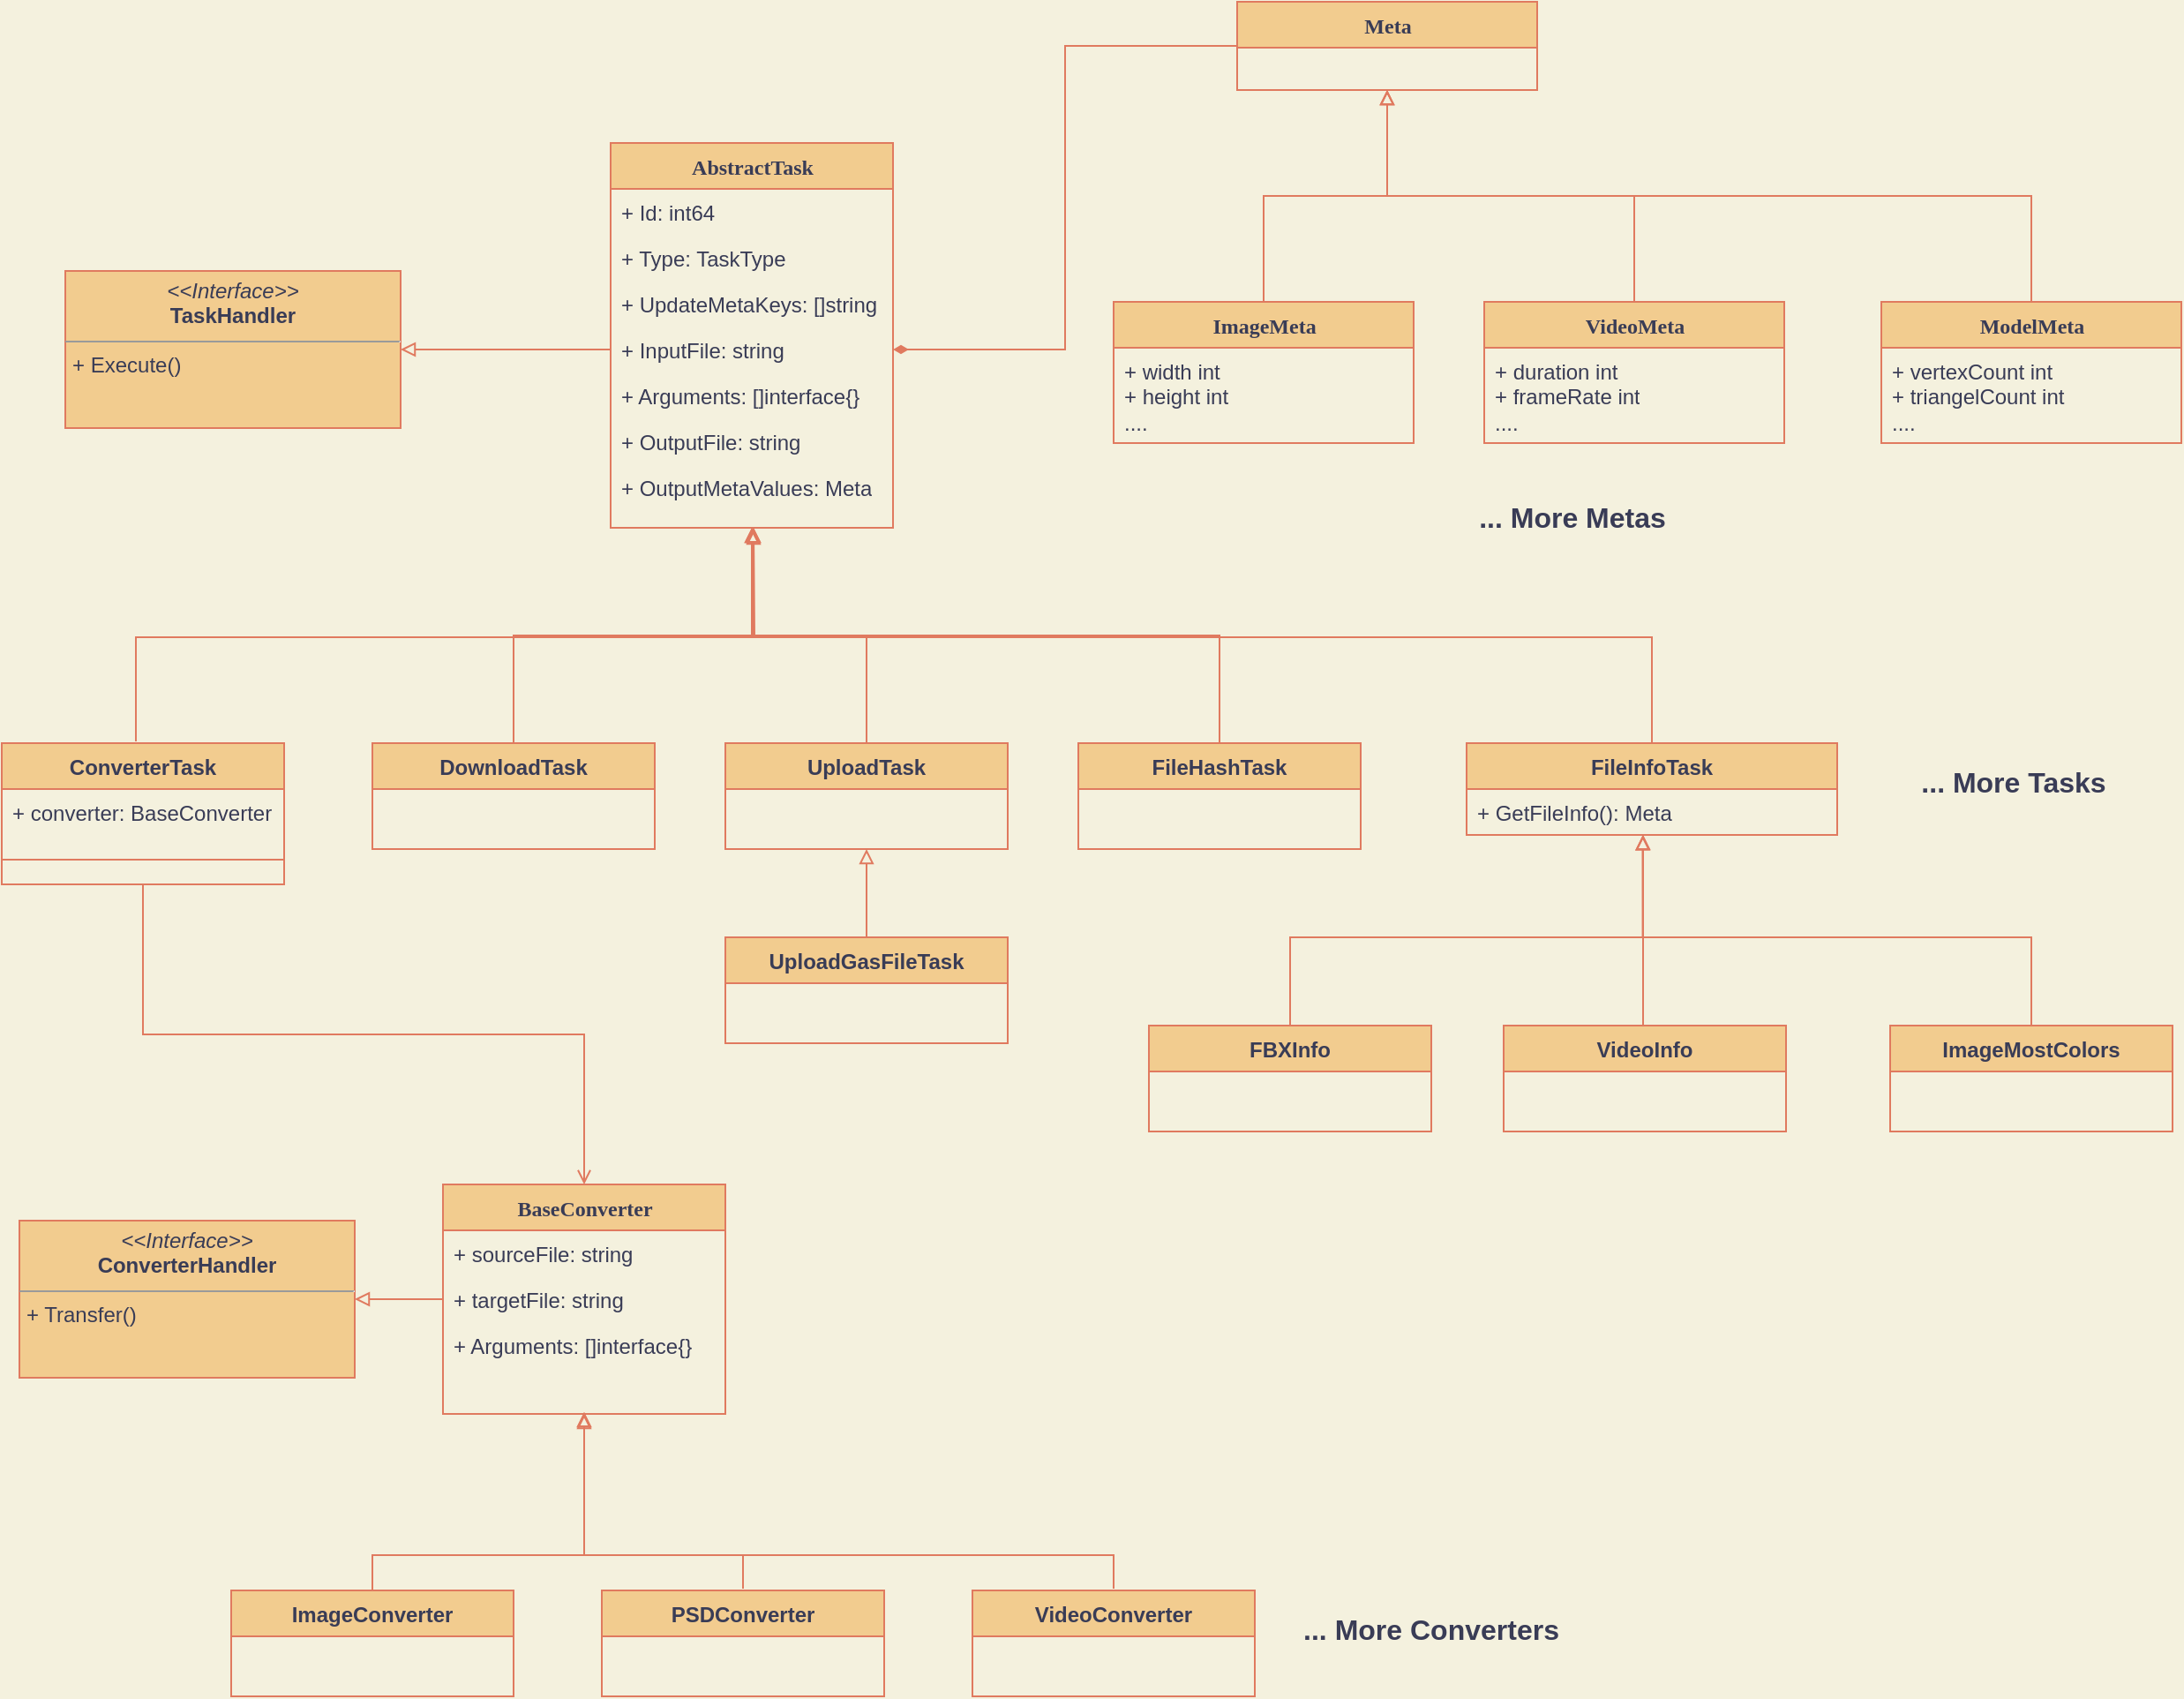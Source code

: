 <mxfile version="16.6.1" type="github">
  <diagram name="Page-1" id="9f46799a-70d6-7492-0946-bef42562c5a5">
    <mxGraphModel dx="1299" dy="684" grid="1" gridSize="10" guides="1" tooltips="1" connect="1" arrows="1" fold="1" page="1" pageScale="1" pageWidth="1100" pageHeight="850" background="#F4F1DE" math="0" shadow="0">
      <root>
        <mxCell id="0" />
        <mxCell id="1" parent="0" />
        <mxCell id="78961159f06e98e8-56" value="AbstractTask" style="swimlane;html=1;fontStyle=1;align=center;verticalAlign=top;childLayout=stackLayout;horizontal=1;startSize=26;horizontalStack=0;resizeParent=1;resizeLast=0;collapsible=1;marginBottom=0;swimlaneFillColor=none;rounded=0;shadow=0;comic=0;labelBackgroundColor=none;strokeWidth=1;fillColor=#F2CC8F;fontFamily=Verdana;fontSize=12;strokeColor=#E07A5F;fontColor=#393C56;" parent="1" vertex="1">
          <mxGeometry x="665" y="170" width="160" height="218" as="geometry" />
        </mxCell>
        <mxCell id="78961159f06e98e8-57" value="+ Id: int64" style="text;html=1;strokeColor=none;fillColor=none;align=left;verticalAlign=top;spacingLeft=4;spacingRight=4;whiteSpace=wrap;overflow=hidden;rotatable=0;points=[[0,0.5],[1,0.5]];portConstraint=eastwest;fontColor=#393C56;" parent="78961159f06e98e8-56" vertex="1">
          <mxGeometry y="26" width="160" height="26" as="geometry" />
        </mxCell>
        <mxCell id="78961159f06e98e8-58" value="+ Type: TaskType" style="text;html=1;strokeColor=none;fillColor=none;align=left;verticalAlign=top;spacingLeft=4;spacingRight=4;whiteSpace=wrap;overflow=hidden;rotatable=0;points=[[0,0.5],[1,0.5]];portConstraint=eastwest;fontColor=#393C56;" parent="78961159f06e98e8-56" vertex="1">
          <mxGeometry y="52" width="160" height="26" as="geometry" />
        </mxCell>
        <mxCell id="78961159f06e98e8-59" value="+ UpdateMetaKeys: []string" style="text;html=1;strokeColor=none;fillColor=none;align=left;verticalAlign=top;spacingLeft=4;spacingRight=4;whiteSpace=wrap;overflow=hidden;rotatable=0;points=[[0,0.5],[1,0.5]];portConstraint=eastwest;fontColor=#393C56;" parent="78961159f06e98e8-56" vertex="1">
          <mxGeometry y="78" width="160" height="26" as="geometry" />
        </mxCell>
        <mxCell id="78961159f06e98e8-60" value="+ InputFile: string" style="text;html=1;strokeColor=none;fillColor=none;align=left;verticalAlign=top;spacingLeft=4;spacingRight=4;whiteSpace=wrap;overflow=hidden;rotatable=0;points=[[0,0.5],[1,0.5]];portConstraint=eastwest;fontColor=#393C56;" parent="78961159f06e98e8-56" vertex="1">
          <mxGeometry y="104" width="160" height="26" as="geometry" />
        </mxCell>
        <mxCell id="78961159f06e98e8-61" value="+ Arguments: []interface{}" style="text;html=1;strokeColor=none;fillColor=none;align=left;verticalAlign=top;spacingLeft=4;spacingRight=4;whiteSpace=wrap;overflow=hidden;rotatable=0;points=[[0,0.5],[1,0.5]];portConstraint=eastwest;fontColor=#393C56;" parent="78961159f06e98e8-56" vertex="1">
          <mxGeometry y="130" width="160" height="26" as="geometry" />
        </mxCell>
        <mxCell id="78961159f06e98e8-62" value="+ OutputFile: string" style="text;html=1;strokeColor=none;fillColor=none;align=left;verticalAlign=top;spacingLeft=4;spacingRight=4;whiteSpace=wrap;overflow=hidden;rotatable=0;points=[[0,0.5],[1,0.5]];portConstraint=eastwest;fontColor=#393C56;" parent="78961159f06e98e8-56" vertex="1">
          <mxGeometry y="156" width="160" height="26" as="geometry" />
        </mxCell>
        <mxCell id="78961159f06e98e8-63" value="+ OutputMetaValues: Meta" style="text;html=1;strokeColor=none;fillColor=none;align=left;verticalAlign=top;spacingLeft=4;spacingRight=4;whiteSpace=wrap;overflow=hidden;rotatable=0;points=[[0,0.5],[1,0.5]];portConstraint=eastwest;fontColor=#393C56;" parent="78961159f06e98e8-56" vertex="1">
          <mxGeometry y="182" width="160" height="26" as="geometry" />
        </mxCell>
        <mxCell id="aqvFtbzbaOLSPgo1s1Vt-6" value="&lt;p style=&quot;margin: 0px ; margin-top: 4px ; text-align: center&quot;&gt;&lt;i&gt;&amp;lt;&amp;lt;Interface&amp;gt;&amp;gt;&lt;/i&gt;&lt;br&gt;&lt;b&gt;TaskHandler&lt;/b&gt;&lt;/p&gt;&lt;hr size=&quot;1&quot;&gt;&lt;p style=&quot;margin: 0px ; margin-left: 4px&quot;&gt;+ Execute()&lt;/p&gt;" style="verticalAlign=top;align=left;overflow=fill;fontSize=12;fontFamily=Helvetica;html=1;fillColor=#F2CC8F;strokeColor=#E07A5F;fontColor=#393C56;" vertex="1" parent="1">
          <mxGeometry x="356" y="242.5" width="190" height="89" as="geometry" />
        </mxCell>
        <mxCell id="aqvFtbzbaOLSPgo1s1Vt-67" style="edgeStyle=orthogonalEdgeStyle;rounded=0;orthogonalLoop=1;jettySize=auto;html=1;exitX=0.5;exitY=0;exitDx=0;exitDy=0;entryX=0.5;entryY=1;entryDx=0;entryDy=0;fontSize=12;endArrow=block;endFill=0;labelBackgroundColor=#F4F1DE;strokeColor=#E07A5F;fontColor=#393C56;" edge="1" parent="1" source="aqvFtbzbaOLSPgo1s1Vt-8" target="78961159f06e98e8-56">
          <mxGeometry relative="1" as="geometry" />
        </mxCell>
        <mxCell id="aqvFtbzbaOLSPgo1s1Vt-8" value="DownloadTask" style="swimlane;fontStyle=1;align=center;verticalAlign=top;childLayout=stackLayout;horizontal=1;startSize=26;horizontalStack=0;resizeParent=1;resizeParentMax=0;resizeLast=0;collapsible=1;marginBottom=0;fillColor=#F2CC8F;strokeColor=#E07A5F;fontColor=#393C56;" vertex="1" parent="1">
          <mxGeometry x="530" y="510" width="160" height="60" as="geometry" />
        </mxCell>
        <mxCell id="aqvFtbzbaOLSPgo1s1Vt-68" style="edgeStyle=orthogonalEdgeStyle;rounded=0;orthogonalLoop=1;jettySize=auto;html=1;fontSize=12;endArrow=block;endFill=0;labelBackgroundColor=#F4F1DE;strokeColor=#E07A5F;fontColor=#393C56;" edge="1" parent="1" source="aqvFtbzbaOLSPgo1s1Vt-12">
          <mxGeometry relative="1" as="geometry">
            <mxPoint x="746" y="388" as="targetPoint" />
            <mxPoint x="806" y="508" as="sourcePoint" />
          </mxGeometry>
        </mxCell>
        <mxCell id="aqvFtbzbaOLSPgo1s1Vt-12" value="UploadTask" style="swimlane;fontStyle=1;align=center;verticalAlign=top;childLayout=stackLayout;horizontal=1;startSize=26;horizontalStack=0;resizeParent=1;resizeParentMax=0;resizeLast=0;collapsible=1;marginBottom=0;fillColor=#F2CC8F;strokeColor=#E07A5F;fontColor=#393C56;" vertex="1" parent="1">
          <mxGeometry x="730" y="510" width="160" height="60" as="geometry" />
        </mxCell>
        <mxCell id="aqvFtbzbaOLSPgo1s1Vt-69" style="edgeStyle=orthogonalEdgeStyle;rounded=0;orthogonalLoop=1;jettySize=auto;html=1;exitX=0.5;exitY=0;exitDx=0;exitDy=0;entryX=0.5;entryY=1;entryDx=0;entryDy=0;fontSize=12;endArrow=block;endFill=0;labelBackgroundColor=#F4F1DE;strokeColor=#E07A5F;fontColor=#393C56;" edge="1" parent="1" source="aqvFtbzbaOLSPgo1s1Vt-13" target="78961159f06e98e8-56">
          <mxGeometry relative="1" as="geometry" />
        </mxCell>
        <mxCell id="aqvFtbzbaOLSPgo1s1Vt-13" value="FileHashTask" style="swimlane;fontStyle=1;align=center;verticalAlign=top;childLayout=stackLayout;horizontal=1;startSize=26;horizontalStack=0;resizeParent=1;resizeParentMax=0;resizeLast=0;collapsible=1;marginBottom=0;fillColor=#F2CC8F;strokeColor=#E07A5F;fontColor=#393C56;" vertex="1" parent="1">
          <mxGeometry x="930" y="510" width="160" height="60" as="geometry" />
        </mxCell>
        <mxCell id="aqvFtbzbaOLSPgo1s1Vt-71" style="edgeStyle=orthogonalEdgeStyle;rounded=0;orthogonalLoop=1;jettySize=auto;html=1;exitX=0.5;exitY=0;exitDx=0;exitDy=0;fontSize=12;endArrow=block;endFill=0;labelBackgroundColor=#F4F1DE;strokeColor=#E07A5F;fontColor=#393C56;" edge="1" parent="1">
          <mxGeometry relative="1" as="geometry">
            <mxPoint x="746" y="389" as="targetPoint" />
            <mxPoint x="396" y="509" as="sourcePoint" />
            <Array as="points">
              <mxPoint x="396" y="450" />
              <mxPoint x="746" y="450" />
            </Array>
          </mxGeometry>
        </mxCell>
        <mxCell id="aqvFtbzbaOLSPgo1s1Vt-82" style="edgeStyle=orthogonalEdgeStyle;rounded=0;orthogonalLoop=1;jettySize=auto;html=1;exitX=0.5;exitY=1;exitDx=0;exitDy=0;entryX=0.5;entryY=0;entryDx=0;entryDy=0;fontSize=12;endArrow=open;endFill=0;labelBackgroundColor=#F4F1DE;strokeColor=#E07A5F;fontColor=#393C56;" edge="1" parent="1" source="aqvFtbzbaOLSPgo1s1Vt-15" target="aqvFtbzbaOLSPgo1s1Vt-26">
          <mxGeometry relative="1" as="geometry" />
        </mxCell>
        <mxCell id="aqvFtbzbaOLSPgo1s1Vt-15" value="ConverterTask" style="swimlane;fontStyle=1;align=center;verticalAlign=top;childLayout=stackLayout;horizontal=1;startSize=26;horizontalStack=0;resizeParent=1;resizeParentMax=0;resizeLast=0;collapsible=1;marginBottom=0;fillColor=#F2CC8F;strokeColor=#E07A5F;fontColor=#393C56;" vertex="1" parent="1">
          <mxGeometry x="320" y="510" width="160" height="80" as="geometry" />
        </mxCell>
        <mxCell id="aqvFtbzbaOLSPgo1s1Vt-16" value="+ converter: BaseConverter" style="text;strokeColor=none;fillColor=none;align=left;verticalAlign=top;spacingLeft=4;spacingRight=4;overflow=hidden;rotatable=0;points=[[0,0.5],[1,0.5]];portConstraint=eastwest;fontColor=#393C56;" vertex="1" parent="aqvFtbzbaOLSPgo1s1Vt-15">
          <mxGeometry y="26" width="160" height="26" as="geometry" />
        </mxCell>
        <mxCell id="aqvFtbzbaOLSPgo1s1Vt-17" value="" style="line;strokeWidth=1;fillColor=none;align=left;verticalAlign=middle;spacingTop=-1;spacingLeft=3;spacingRight=3;rotatable=0;labelPosition=right;points=[];portConstraint=eastwest;labelBackgroundColor=#F4F1DE;strokeColor=#E07A5F;fontColor=#393C56;" vertex="1" parent="aqvFtbzbaOLSPgo1s1Vt-15">
          <mxGeometry y="52" width="160" height="28" as="geometry" />
        </mxCell>
        <mxCell id="aqvFtbzbaOLSPgo1s1Vt-22" value="&lt;font style=&quot;font-size: 16px&quot;&gt;&lt;b&gt;... More Tasks&lt;/b&gt;&lt;/font&gt;" style="text;html=1;strokeColor=none;fillColor=none;align=center;verticalAlign=middle;whiteSpace=wrap;rounded=0;fontColor=#393C56;" vertex="1" parent="1">
          <mxGeometry x="1390" y="520" width="140" height="24" as="geometry" />
        </mxCell>
        <mxCell id="aqvFtbzbaOLSPgo1s1Vt-72" style="edgeStyle=orthogonalEdgeStyle;rounded=0;orthogonalLoop=1;jettySize=auto;html=1;exitX=0.5;exitY=0;exitDx=0;exitDy=0;entryX=0.5;entryY=1;entryDx=0;entryDy=0;fontSize=12;endArrow=block;endFill=0;labelBackgroundColor=#F4F1DE;strokeColor=#E07A5F;fontColor=#393C56;" edge="1" parent="1" source="aqvFtbzbaOLSPgo1s1Vt-23" target="aqvFtbzbaOLSPgo1s1Vt-12">
          <mxGeometry relative="1" as="geometry" />
        </mxCell>
        <mxCell id="aqvFtbzbaOLSPgo1s1Vt-23" value="UploadGasFileTask" style="swimlane;fontStyle=1;align=center;verticalAlign=top;childLayout=stackLayout;horizontal=1;startSize=26;horizontalStack=0;resizeParent=1;resizeParentMax=0;resizeLast=0;collapsible=1;marginBottom=0;fillColor=#F2CC8F;strokeColor=#E07A5F;fontColor=#393C56;" vertex="1" parent="1">
          <mxGeometry x="730" y="620" width="160" height="60" as="geometry" />
        </mxCell>
        <mxCell id="aqvFtbzbaOLSPgo1s1Vt-24" value="&lt;p style=&quot;margin: 0px ; margin-top: 4px ; text-align: center&quot;&gt;&lt;i&gt;&amp;lt;&amp;lt;Interface&amp;gt;&amp;gt;&lt;/i&gt;&lt;br&gt;&lt;b&gt;ConverterHandler&lt;/b&gt;&lt;/p&gt;&lt;hr size=&quot;1&quot;&gt;&lt;p style=&quot;margin: 0px ; margin-left: 4px&quot;&gt;+ Transfer()&lt;/p&gt;" style="verticalAlign=top;align=left;overflow=fill;fontSize=12;fontFamily=Helvetica;html=1;fillColor=#F2CC8F;strokeColor=#E07A5F;fontColor=#393C56;" vertex="1" parent="1">
          <mxGeometry x="330" y="780.5" width="190" height="89" as="geometry" />
        </mxCell>
        <mxCell id="aqvFtbzbaOLSPgo1s1Vt-26" value="BaseConverter" style="swimlane;html=1;fontStyle=1;align=center;verticalAlign=top;childLayout=stackLayout;horizontal=1;startSize=26;horizontalStack=0;resizeParent=1;resizeLast=0;collapsible=1;marginBottom=0;swimlaneFillColor=none;rounded=0;shadow=0;comic=0;labelBackgroundColor=none;strokeWidth=1;fillColor=#F2CC8F;fontFamily=Verdana;fontSize=12;strokeColor=#E07A5F;fontColor=#393C56;" vertex="1" parent="1">
          <mxGeometry x="570" y="760" width="160" height="130" as="geometry" />
        </mxCell>
        <mxCell id="aqvFtbzbaOLSPgo1s1Vt-27" value="+ sourceFile: string" style="text;html=1;strokeColor=none;fillColor=none;align=left;verticalAlign=top;spacingLeft=4;spacingRight=4;whiteSpace=wrap;overflow=hidden;rotatable=0;points=[[0,0.5],[1,0.5]];portConstraint=eastwest;fontColor=#393C56;" vertex="1" parent="aqvFtbzbaOLSPgo1s1Vt-26">
          <mxGeometry y="26" width="160" height="26" as="geometry" />
        </mxCell>
        <mxCell id="aqvFtbzbaOLSPgo1s1Vt-28" value="+ targetFile: string" style="text;html=1;strokeColor=none;fillColor=none;align=left;verticalAlign=top;spacingLeft=4;spacingRight=4;whiteSpace=wrap;overflow=hidden;rotatable=0;points=[[0,0.5],[1,0.5]];portConstraint=eastwest;fontColor=#393C56;" vertex="1" parent="aqvFtbzbaOLSPgo1s1Vt-26">
          <mxGeometry y="52" width="160" height="26" as="geometry" />
        </mxCell>
        <mxCell id="aqvFtbzbaOLSPgo1s1Vt-31" value="+ Arguments: []interface{}" style="text;html=1;strokeColor=none;fillColor=none;align=left;verticalAlign=top;spacingLeft=4;spacingRight=4;whiteSpace=wrap;overflow=hidden;rotatable=0;points=[[0,0.5],[1,0.5]];portConstraint=eastwest;fontColor=#393C56;" vertex="1" parent="aqvFtbzbaOLSPgo1s1Vt-26">
          <mxGeometry y="78" width="160" height="26" as="geometry" />
        </mxCell>
        <mxCell id="aqvFtbzbaOLSPgo1s1Vt-70" style="edgeStyle=orthogonalEdgeStyle;rounded=0;orthogonalLoop=1;jettySize=auto;html=1;exitX=0.5;exitY=0;exitDx=0;exitDy=0;fontSize=12;endArrow=block;endFill=0;labelBackgroundColor=#F4F1DE;strokeColor=#E07A5F;fontColor=#393C56;" edge="1" parent="1" source="aqvFtbzbaOLSPgo1s1Vt-34">
          <mxGeometry relative="1" as="geometry">
            <mxPoint x="746" y="388" as="targetPoint" />
            <mxPoint x="1251" y="508" as="sourcePoint" />
            <Array as="points">
              <mxPoint x="1255" y="450" />
              <mxPoint x="746" y="450" />
            </Array>
          </mxGeometry>
        </mxCell>
        <mxCell id="aqvFtbzbaOLSPgo1s1Vt-34" value="FileInfoTask" style="swimlane;fontStyle=1;align=center;verticalAlign=top;childLayout=stackLayout;horizontal=1;startSize=26;horizontalStack=0;resizeParent=1;resizeParentMax=0;resizeLast=0;collapsible=1;marginBottom=0;fillColor=#F2CC8F;strokeColor=#E07A5F;fontColor=#393C56;" vertex="1" parent="1">
          <mxGeometry x="1150" y="510" width="210" height="52" as="geometry" />
        </mxCell>
        <mxCell id="aqvFtbzbaOLSPgo1s1Vt-36" value="+ GetFileInfo(): Meta" style="text;strokeColor=none;fillColor=none;align=left;verticalAlign=top;spacingLeft=4;spacingRight=4;overflow=hidden;rotatable=0;points=[[0,0.5],[1,0.5]];portConstraint=eastwest;fontSize=12;fontColor=#393C56;" vertex="1" parent="aqvFtbzbaOLSPgo1s1Vt-34">
          <mxGeometry y="26" width="210" height="26" as="geometry" />
        </mxCell>
        <mxCell id="aqvFtbzbaOLSPgo1s1Vt-73" style="edgeStyle=orthogonalEdgeStyle;rounded=0;orthogonalLoop=1;jettySize=auto;html=1;exitX=0.5;exitY=0;exitDx=0;exitDy=0;entryX=0.475;entryY=0.969;entryDx=0;entryDy=0;entryPerimeter=0;fontSize=12;endArrow=block;endFill=0;labelBackgroundColor=#F4F1DE;strokeColor=#E07A5F;fontColor=#393C56;" edge="1" parent="1">
          <mxGeometry relative="1" as="geometry">
            <mxPoint x="1050" y="671" as="sourcePoint" />
            <mxPoint x="1249.75" y="562.194" as="targetPoint" />
            <Array as="points">
              <mxPoint x="1050" y="620" />
              <mxPoint x="1250" y="620" />
            </Array>
          </mxGeometry>
        </mxCell>
        <mxCell id="aqvFtbzbaOLSPgo1s1Vt-37" value="FBXInfo" style="swimlane;fontStyle=1;align=center;verticalAlign=top;childLayout=stackLayout;horizontal=1;startSize=26;horizontalStack=0;resizeParent=1;resizeParentMax=0;resizeLast=0;collapsible=1;marginBottom=0;fillColor=#F2CC8F;strokeColor=#E07A5F;fontColor=#393C56;" vertex="1" parent="1">
          <mxGeometry x="970" y="670" width="160" height="60" as="geometry" />
        </mxCell>
        <mxCell id="aqvFtbzbaOLSPgo1s1Vt-74" style="edgeStyle=orthogonalEdgeStyle;rounded=0;orthogonalLoop=1;jettySize=auto;html=1;exitX=0.5;exitY=0;exitDx=0;exitDy=0;fontSize=12;endArrow=block;endFill=0;labelBackgroundColor=#F4F1DE;strokeColor=#E07A5F;fontColor=#393C56;" edge="1" parent="1">
          <mxGeometry relative="1" as="geometry">
            <mxPoint x="1250" y="562" as="targetPoint" />
            <mxPoint x="1251.0" y="672" as="sourcePoint" />
            <Array as="points">
              <mxPoint x="1250" y="672" />
            </Array>
          </mxGeometry>
        </mxCell>
        <mxCell id="aqvFtbzbaOLSPgo1s1Vt-38" value="VideoInfo" style="swimlane;fontStyle=1;align=center;verticalAlign=top;childLayout=stackLayout;horizontal=1;startSize=26;horizontalStack=0;resizeParent=1;resizeParentMax=0;resizeLast=0;collapsible=1;marginBottom=0;fillColor=#F2CC8F;strokeColor=#E07A5F;fontColor=#393C56;" vertex="1" parent="1">
          <mxGeometry x="1171" y="670" width="160" height="60" as="geometry" />
        </mxCell>
        <mxCell id="aqvFtbzbaOLSPgo1s1Vt-75" style="edgeStyle=orthogonalEdgeStyle;rounded=0;orthogonalLoop=1;jettySize=auto;html=1;exitX=0.5;exitY=0;exitDx=0;exitDy=0;fontSize=12;endArrow=block;endFill=0;labelBackgroundColor=#F4F1DE;strokeColor=#E07A5F;fontColor=#393C56;" edge="1" parent="1">
          <mxGeometry relative="1" as="geometry">
            <mxPoint x="1250" y="562" as="targetPoint" />
            <mxPoint x="1470" y="672" as="sourcePoint" />
            <Array as="points">
              <mxPoint x="1470" y="620" />
              <mxPoint x="1250" y="620" />
            </Array>
          </mxGeometry>
        </mxCell>
        <mxCell id="aqvFtbzbaOLSPgo1s1Vt-39" value="ImageMostColors" style="swimlane;fontStyle=1;align=center;verticalAlign=top;childLayout=stackLayout;horizontal=1;startSize=26;horizontalStack=0;resizeParent=1;resizeParentMax=0;resizeLast=0;collapsible=1;marginBottom=0;fillColor=#F2CC8F;strokeColor=#E07A5F;fontColor=#393C56;" vertex="1" parent="1">
          <mxGeometry x="1390" y="670" width="160" height="60" as="geometry" />
        </mxCell>
        <mxCell id="aqvFtbzbaOLSPgo1s1Vt-79" style="edgeStyle=orthogonalEdgeStyle;rounded=0;orthogonalLoop=1;jettySize=auto;html=1;exitX=0;exitY=0.5;exitDx=0;exitDy=0;entryX=1;entryY=0.5;entryDx=0;entryDy=0;fontSize=12;endArrow=diamondThin;endFill=1;labelBackgroundColor=#F4F1DE;strokeColor=#E07A5F;fontColor=#393C56;" edge="1" parent="1" source="aqvFtbzbaOLSPgo1s1Vt-40" target="78961159f06e98e8-60">
          <mxGeometry relative="1" as="geometry" />
        </mxCell>
        <mxCell id="aqvFtbzbaOLSPgo1s1Vt-40" value="Meta" style="swimlane;html=1;fontStyle=1;align=center;verticalAlign=top;childLayout=stackLayout;horizontal=1;startSize=26;horizontalStack=0;resizeParent=1;resizeLast=0;collapsible=1;marginBottom=0;swimlaneFillColor=none;rounded=0;shadow=0;comic=0;labelBackgroundColor=none;strokeWidth=1;fillColor=#F2CC8F;fontFamily=Verdana;fontSize=12;strokeColor=#E07A5F;fontColor=#393C56;" vertex="1" parent="1">
          <mxGeometry x="1020" y="90" width="170" height="50" as="geometry" />
        </mxCell>
        <mxCell id="aqvFtbzbaOLSPgo1s1Vt-76" style="edgeStyle=orthogonalEdgeStyle;rounded=0;orthogonalLoop=1;jettySize=auto;html=1;exitX=0.5;exitY=0;exitDx=0;exitDy=0;entryX=0.5;entryY=1;entryDx=0;entryDy=0;fontSize=12;endArrow=block;endFill=0;labelBackgroundColor=#F4F1DE;strokeColor=#E07A5F;fontColor=#393C56;" edge="1" parent="1" source="aqvFtbzbaOLSPgo1s1Vt-48" target="aqvFtbzbaOLSPgo1s1Vt-40">
          <mxGeometry relative="1" as="geometry" />
        </mxCell>
        <mxCell id="aqvFtbzbaOLSPgo1s1Vt-48" value="ImageMeta" style="swimlane;html=1;fontStyle=1;align=center;verticalAlign=top;childLayout=stackLayout;horizontal=1;startSize=26;horizontalStack=0;resizeParent=1;resizeLast=0;collapsible=1;marginBottom=0;swimlaneFillColor=none;rounded=0;shadow=0;comic=0;labelBackgroundColor=none;strokeWidth=1;fillColor=#F2CC8F;fontFamily=Verdana;fontSize=12;strokeColor=#E07A5F;fontColor=#393C56;" vertex="1" parent="1">
          <mxGeometry x="950" y="260" width="170" height="80" as="geometry" />
        </mxCell>
        <mxCell id="aqvFtbzbaOLSPgo1s1Vt-49" value="+ width int&lt;br&gt;+ height int&lt;br&gt;...." style="text;html=1;strokeColor=none;fillColor=none;align=left;verticalAlign=top;spacingLeft=4;spacingRight=4;whiteSpace=wrap;overflow=hidden;rotatable=0;points=[[0,0.5],[1,0.5]];portConstraint=eastwest;fontColor=#393C56;" vertex="1" parent="aqvFtbzbaOLSPgo1s1Vt-48">
          <mxGeometry y="26" width="170" height="54" as="geometry" />
        </mxCell>
        <mxCell id="aqvFtbzbaOLSPgo1s1Vt-77" style="edgeStyle=orthogonalEdgeStyle;rounded=0;orthogonalLoop=1;jettySize=auto;html=1;exitX=0.5;exitY=0;exitDx=0;exitDy=0;fontSize=12;endArrow=block;endFill=0;entryX=0.5;entryY=1;entryDx=0;entryDy=0;labelBackgroundColor=#F4F1DE;strokeColor=#E07A5F;fontColor=#393C56;" edge="1" parent="1" source="aqvFtbzbaOLSPgo1s1Vt-50" target="aqvFtbzbaOLSPgo1s1Vt-40">
          <mxGeometry relative="1" as="geometry">
            <mxPoint x="1110" y="130" as="targetPoint" />
          </mxGeometry>
        </mxCell>
        <mxCell id="aqvFtbzbaOLSPgo1s1Vt-50" value="VideoMeta" style="swimlane;html=1;fontStyle=1;align=center;verticalAlign=top;childLayout=stackLayout;horizontal=1;startSize=26;horizontalStack=0;resizeParent=1;resizeLast=0;collapsible=1;marginBottom=0;swimlaneFillColor=none;rounded=0;shadow=0;comic=0;labelBackgroundColor=none;strokeWidth=1;fillColor=#F2CC8F;fontFamily=Verdana;fontSize=12;strokeColor=#E07A5F;fontColor=#393C56;" vertex="1" parent="1">
          <mxGeometry x="1160" y="260" width="170" height="80" as="geometry" />
        </mxCell>
        <mxCell id="aqvFtbzbaOLSPgo1s1Vt-51" value="+ duration int&lt;br&gt;+ frameRate int&lt;br&gt;...." style="text;html=1;strokeColor=none;fillColor=none;align=left;verticalAlign=top;spacingLeft=4;spacingRight=4;whiteSpace=wrap;overflow=hidden;rotatable=0;points=[[0,0.5],[1,0.5]];portConstraint=eastwest;fontColor=#393C56;" vertex="1" parent="aqvFtbzbaOLSPgo1s1Vt-50">
          <mxGeometry y="26" width="170" height="54" as="geometry" />
        </mxCell>
        <mxCell id="aqvFtbzbaOLSPgo1s1Vt-78" style="edgeStyle=orthogonalEdgeStyle;rounded=0;orthogonalLoop=1;jettySize=auto;html=1;exitX=0.5;exitY=0;exitDx=0;exitDy=0;fontSize=12;endArrow=block;endFill=0;entryX=0.5;entryY=1;entryDx=0;entryDy=0;labelBackgroundColor=#F4F1DE;strokeColor=#E07A5F;fontColor=#393C56;" edge="1" parent="1" source="aqvFtbzbaOLSPgo1s1Vt-52" target="aqvFtbzbaOLSPgo1s1Vt-40">
          <mxGeometry relative="1" as="geometry">
            <mxPoint x="1130" y="150" as="targetPoint" />
          </mxGeometry>
        </mxCell>
        <mxCell id="aqvFtbzbaOLSPgo1s1Vt-52" value="ModelMeta" style="swimlane;html=1;fontStyle=1;align=center;verticalAlign=top;childLayout=stackLayout;horizontal=1;startSize=26;horizontalStack=0;resizeParent=1;resizeLast=0;collapsible=1;marginBottom=0;swimlaneFillColor=none;rounded=0;shadow=0;comic=0;labelBackgroundColor=none;strokeWidth=1;fillColor=#F2CC8F;fontFamily=Verdana;fontSize=12;strokeColor=#E07A5F;fontColor=#393C56;" vertex="1" parent="1">
          <mxGeometry x="1385" y="260" width="170" height="80" as="geometry" />
        </mxCell>
        <mxCell id="aqvFtbzbaOLSPgo1s1Vt-53" value="+ vertexCount int&lt;br&gt;+ triangelCount int&lt;br&gt;...." style="text;html=1;strokeColor=none;fillColor=none;align=left;verticalAlign=top;spacingLeft=4;spacingRight=4;whiteSpace=wrap;overflow=hidden;rotatable=0;points=[[0,0.5],[1,0.5]];portConstraint=eastwest;fontColor=#393C56;" vertex="1" parent="aqvFtbzbaOLSPgo1s1Vt-52">
          <mxGeometry y="26" width="170" height="54" as="geometry" />
        </mxCell>
        <mxCell id="aqvFtbzbaOLSPgo1s1Vt-61" style="edgeStyle=orthogonalEdgeStyle;rounded=0;orthogonalLoop=1;jettySize=auto;html=1;exitX=0.5;exitY=0;exitDx=0;exitDy=0;fontSize=12;endArrow=block;endFill=0;labelBackgroundColor=#F4F1DE;strokeColor=#E07A5F;fontColor=#393C56;" edge="1" parent="1">
          <mxGeometry relative="1" as="geometry">
            <mxPoint x="530" y="991" as="sourcePoint" />
            <mxPoint x="650" y="890" as="targetPoint" />
            <Array as="points">
              <mxPoint x="530" y="970" />
              <mxPoint x="650" y="970" />
            </Array>
          </mxGeometry>
        </mxCell>
        <mxCell id="aqvFtbzbaOLSPgo1s1Vt-54" value="ImageConverter" style="swimlane;fontStyle=1;align=center;verticalAlign=top;childLayout=stackLayout;horizontal=1;startSize=26;horizontalStack=0;resizeParent=1;resizeParentMax=0;resizeLast=0;collapsible=1;marginBottom=0;fillColor=#F2CC8F;strokeColor=#E07A5F;fontColor=#393C56;" vertex="1" parent="1">
          <mxGeometry x="450" y="990" width="160" height="60" as="geometry" />
        </mxCell>
        <mxCell id="aqvFtbzbaOLSPgo1s1Vt-64" style="edgeStyle=orthogonalEdgeStyle;rounded=0;orthogonalLoop=1;jettySize=auto;html=1;exitX=0.5;exitY=0;exitDx=0;exitDy=0;fontSize=12;endArrow=block;endFill=0;labelBackgroundColor=#F4F1DE;strokeColor=#E07A5F;fontColor=#393C56;" edge="1" parent="1">
          <mxGeometry relative="1" as="geometry">
            <mxPoint x="650" y="889" as="targetPoint" />
            <mxPoint x="740" y="989" as="sourcePoint" />
            <Array as="points">
              <mxPoint x="740" y="970" />
              <mxPoint x="650" y="970" />
            </Array>
          </mxGeometry>
        </mxCell>
        <mxCell id="aqvFtbzbaOLSPgo1s1Vt-55" value="PSDConverter" style="swimlane;fontStyle=1;align=center;verticalAlign=top;childLayout=stackLayout;horizontal=1;startSize=26;horizontalStack=0;resizeParent=1;resizeParentMax=0;resizeLast=0;collapsible=1;marginBottom=0;fillColor=#F2CC8F;strokeColor=#E07A5F;fontColor=#393C56;" vertex="1" parent="1">
          <mxGeometry x="660" y="990" width="160" height="60" as="geometry" />
        </mxCell>
        <mxCell id="aqvFtbzbaOLSPgo1s1Vt-65" style="edgeStyle=orthogonalEdgeStyle;rounded=0;orthogonalLoop=1;jettySize=auto;html=1;exitX=0.5;exitY=0;exitDx=0;exitDy=0;fontSize=12;endArrow=block;endFill=0;labelBackgroundColor=#F4F1DE;strokeColor=#E07A5F;fontColor=#393C56;" edge="1" parent="1">
          <mxGeometry relative="1" as="geometry">
            <mxPoint x="650" y="889" as="targetPoint" />
            <mxPoint x="950" y="989" as="sourcePoint" />
            <Array as="points">
              <mxPoint x="950" y="970" />
              <mxPoint x="650" y="970" />
            </Array>
          </mxGeometry>
        </mxCell>
        <mxCell id="aqvFtbzbaOLSPgo1s1Vt-56" value="VideoConverter" style="swimlane;fontStyle=1;align=center;verticalAlign=top;childLayout=stackLayout;horizontal=1;startSize=26;horizontalStack=0;resizeParent=1;resizeParentMax=0;resizeLast=0;collapsible=1;marginBottom=0;fillColor=#F2CC8F;strokeColor=#E07A5F;fontColor=#393C56;" vertex="1" parent="1">
          <mxGeometry x="870" y="990" width="160" height="60" as="geometry" />
        </mxCell>
        <mxCell id="aqvFtbzbaOLSPgo1s1Vt-57" value="&lt;font style=&quot;font-size: 16px&quot;&gt;&lt;b&gt;... More Metas&lt;/b&gt;&lt;/font&gt;" style="text;html=1;strokeColor=none;fillColor=none;align=center;verticalAlign=middle;whiteSpace=wrap;rounded=0;fontColor=#393C56;" vertex="1" parent="1">
          <mxGeometry x="1140" y="370" width="140" height="24" as="geometry" />
        </mxCell>
        <mxCell id="aqvFtbzbaOLSPgo1s1Vt-58" value="&lt;font style=&quot;font-size: 16px&quot;&gt;&lt;b&gt;... More Converters&lt;/b&gt;&lt;/font&gt;" style="text;html=1;strokeColor=none;fillColor=none;align=center;verticalAlign=middle;whiteSpace=wrap;rounded=0;fontColor=#393C56;" vertex="1" parent="1">
          <mxGeometry x="1040" y="1000" width="180" height="24" as="geometry" />
        </mxCell>
        <mxCell id="aqvFtbzbaOLSPgo1s1Vt-59" style="edgeStyle=orthogonalEdgeStyle;rounded=0;orthogonalLoop=1;jettySize=auto;html=1;exitX=0;exitY=0.5;exitDx=0;exitDy=0;entryX=1;entryY=0.5;entryDx=0;entryDy=0;fontSize=12;endArrow=block;endFill=0;labelBackgroundColor=#F4F1DE;strokeColor=#E07A5F;fontColor=#393C56;" edge="1" parent="1" source="78961159f06e98e8-60" target="aqvFtbzbaOLSPgo1s1Vt-6">
          <mxGeometry relative="1" as="geometry" />
        </mxCell>
        <mxCell id="aqvFtbzbaOLSPgo1s1Vt-60" style="edgeStyle=orthogonalEdgeStyle;rounded=0;orthogonalLoop=1;jettySize=auto;html=1;exitX=0;exitY=0.5;exitDx=0;exitDy=0;entryX=1;entryY=0.5;entryDx=0;entryDy=0;fontSize=12;endArrow=block;endFill=0;labelBackgroundColor=#F4F1DE;strokeColor=#E07A5F;fontColor=#393C56;" edge="1" parent="1" source="aqvFtbzbaOLSPgo1s1Vt-28" target="aqvFtbzbaOLSPgo1s1Vt-24">
          <mxGeometry relative="1" as="geometry">
            <mxPoint x="570" y="851" as="sourcePoint" />
          </mxGeometry>
        </mxCell>
      </root>
    </mxGraphModel>
  </diagram>
</mxfile>
